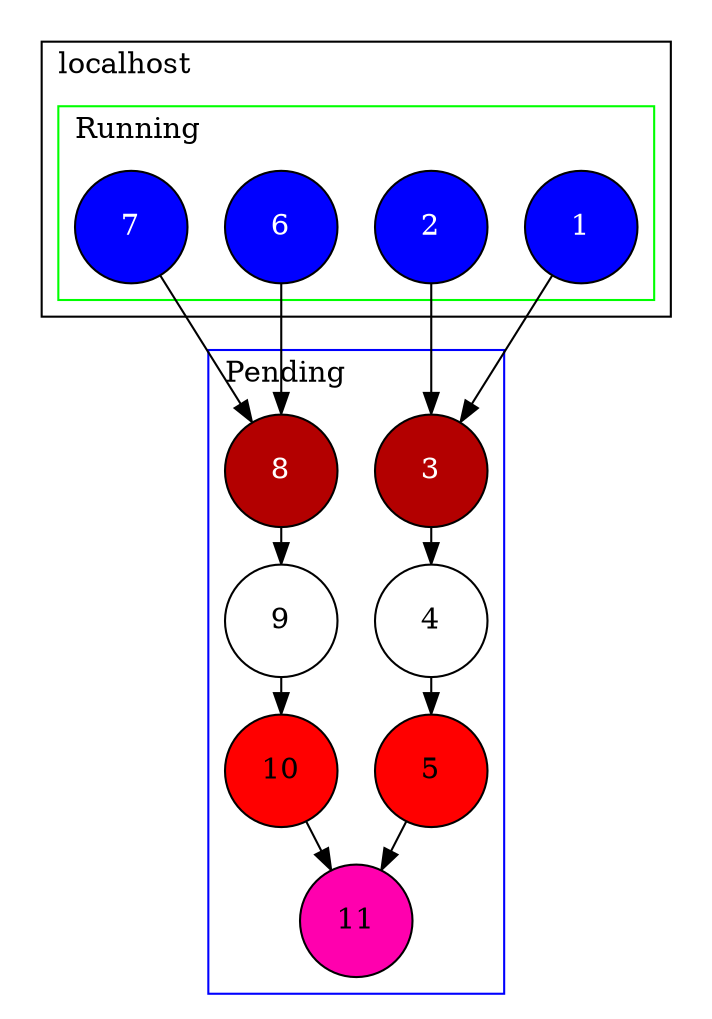 digraph {
  rankdir=TB;
  labeljust="l";
  outputorder="edgesfirst";
  compound=true;
  subgraph cluster1 {
    color=white
    subgraph cluster_room1 {
      ranksep=0.20;
      node[height=0.75];
      label = "Blocked"
      color=red
    }
    subgraph cluster_room2 {
      label = "localhost"
      color=black
      subgraph cluster_box21 {
        label = "Running"
        ranksep=0.20;
        node[height=0.75];
        color=green
        1[shape=circle, style=filled fillcolor="#0000ff" fontcolor="#ffffff"];
        2[shape=circle, style=filled fillcolor="#0000ff" fontcolor="#ffffff"];
        6[shape=circle, style=filled fillcolor="#0000ff" fontcolor="#ffffff"];
        7[shape=circle, style=filled fillcolor="#0000ff" fontcolor="#ffffff"];
      }
      subgraph cluster_box22 {
        label = "Resource Blocked"
        ranksep=0.20;
        node[height=0.75];
        color=red
      }
    }
  }
  subgraph cluster2 {
    label = "Pending"
    ranksep=0.20;
    node[height=0.75];
    color=blue
    3[shape=circle, style=filled fillcolor="#b30000" fontcolor="#ffffff"];
    4[shape=circle, style=filled fillcolor="#ffffff" fontcolor="#000000"];
    5[shape=circle, style=filled fillcolor="#ff0000" fontcolor="#000000"];
    8[shape=circle, style=filled fillcolor="#b30000" fontcolor="#ffffff"];
    9[shape=circle, style=filled fillcolor="#ffffff" fontcolor="#000000"];
    10[shape=circle, style=filled fillcolor="#ff0000" fontcolor="#000000"];
    11[shape=circle, style=filled fillcolor="#ff00ae" fontcolor="#000000"];
  }
  1 -> 3;
  6 -> 8;
  8 -> 9;
  2 -> 3;
  5 -> 11;
  7 -> 8;
  9 -> 10;
  10 -> 11;
  3 -> 4;
  4 -> 5;
}
